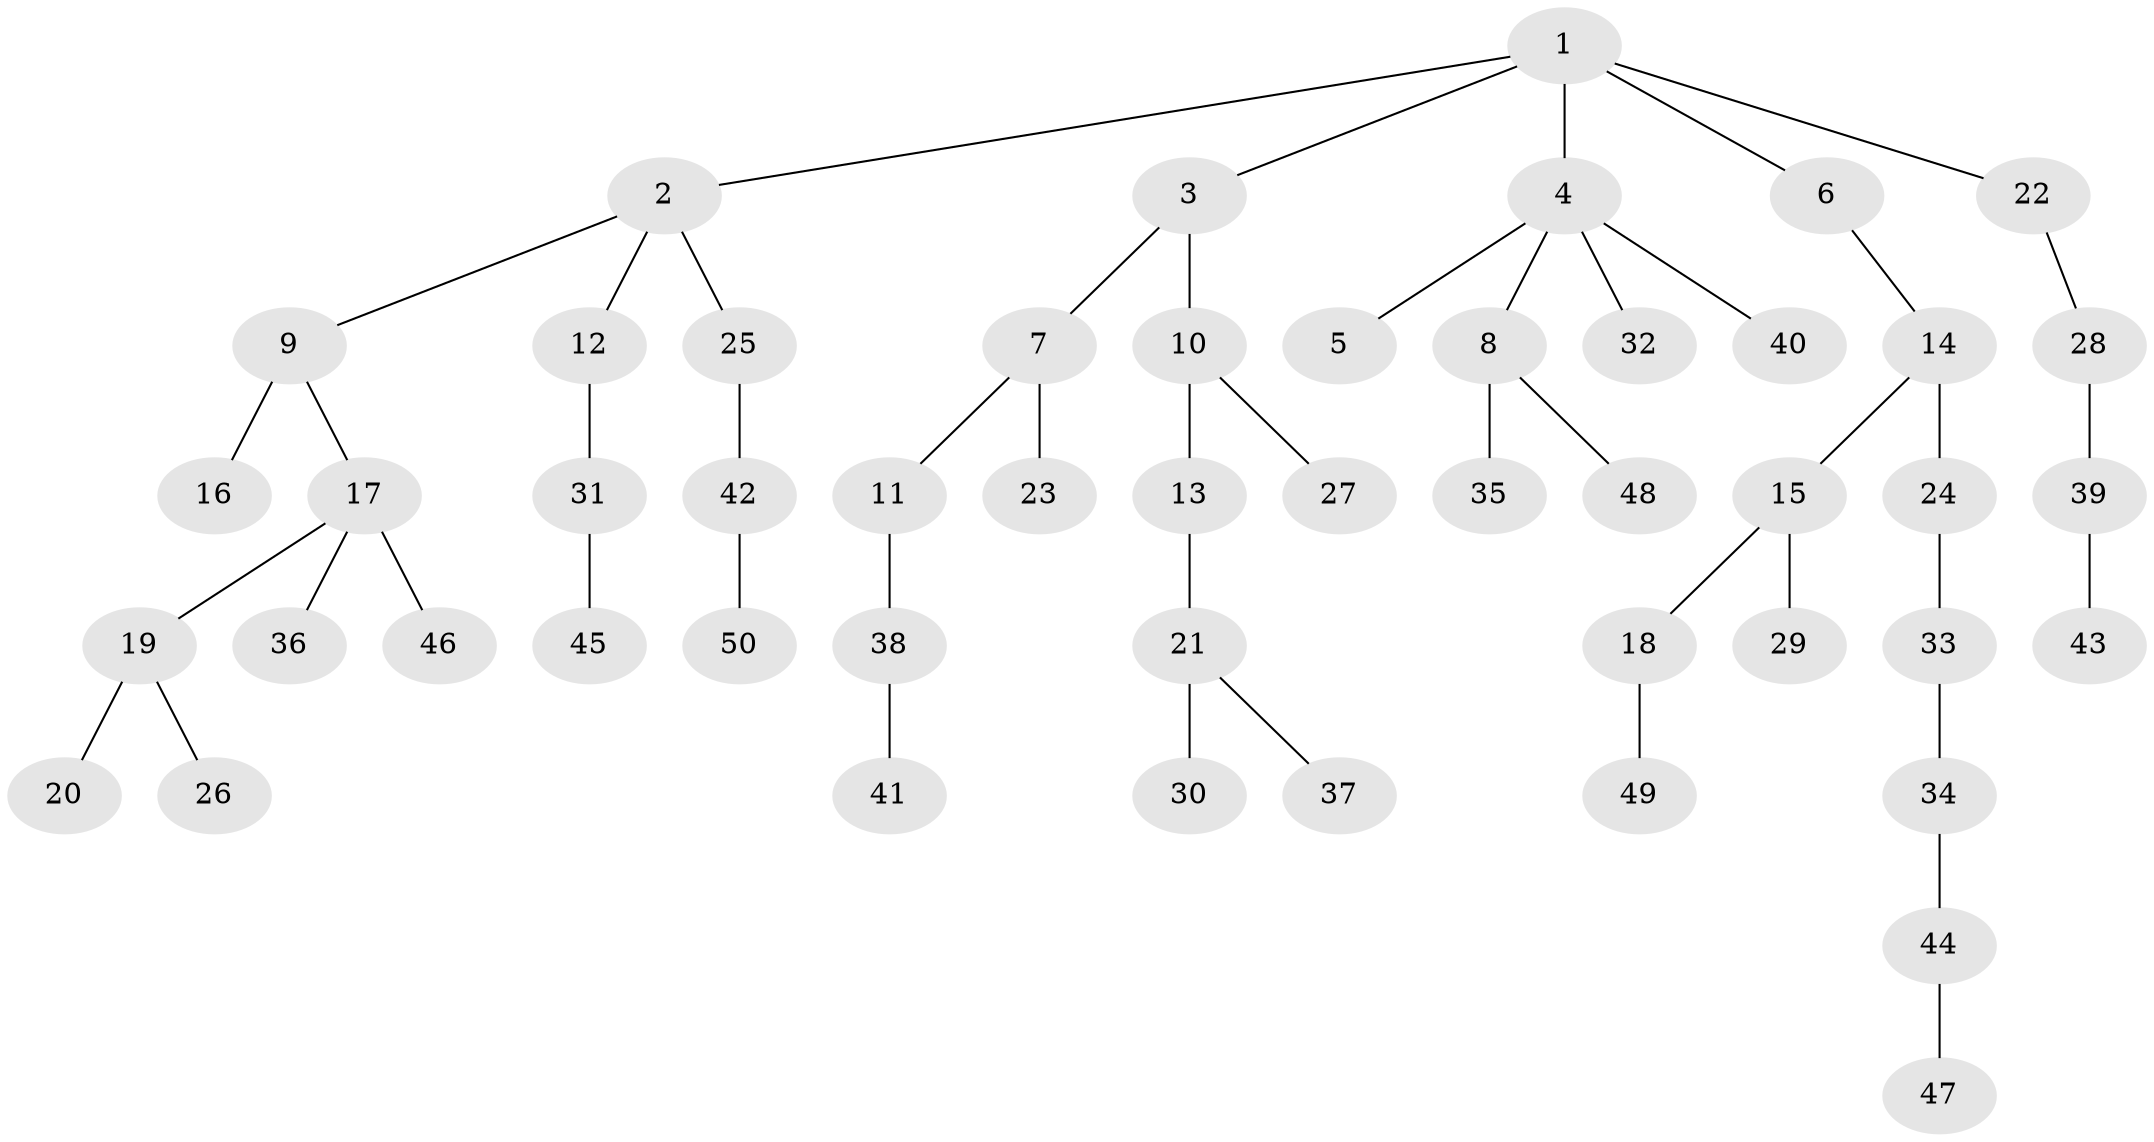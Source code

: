 // original degree distribution, {6: 0.020833333333333332, 5: 0.041666666666666664, 4: 0.07291666666666667, 2: 0.2604166666666667, 3: 0.11458333333333333, 1: 0.4895833333333333}
// Generated by graph-tools (version 1.1) at 2025/36/03/09/25 02:36:33]
// undirected, 50 vertices, 49 edges
graph export_dot {
graph [start="1"]
  node [color=gray90,style=filled];
  1;
  2;
  3;
  4;
  5;
  6;
  7;
  8;
  9;
  10;
  11;
  12;
  13;
  14;
  15;
  16;
  17;
  18;
  19;
  20;
  21;
  22;
  23;
  24;
  25;
  26;
  27;
  28;
  29;
  30;
  31;
  32;
  33;
  34;
  35;
  36;
  37;
  38;
  39;
  40;
  41;
  42;
  43;
  44;
  45;
  46;
  47;
  48;
  49;
  50;
  1 -- 2 [weight=1.0];
  1 -- 3 [weight=1.0];
  1 -- 4 [weight=1.0];
  1 -- 6 [weight=1.0];
  1 -- 22 [weight=1.0];
  2 -- 9 [weight=1.0];
  2 -- 12 [weight=1.0];
  2 -- 25 [weight=1.0];
  3 -- 7 [weight=1.0];
  3 -- 10 [weight=1.0];
  4 -- 5 [weight=1.0];
  4 -- 8 [weight=1.0];
  4 -- 32 [weight=1.0];
  4 -- 40 [weight=1.0];
  6 -- 14 [weight=1.0];
  7 -- 11 [weight=1.0];
  7 -- 23 [weight=1.0];
  8 -- 35 [weight=1.0];
  8 -- 48 [weight=1.0];
  9 -- 16 [weight=2.0];
  9 -- 17 [weight=1.0];
  10 -- 13 [weight=1.0];
  10 -- 27 [weight=1.0];
  11 -- 38 [weight=1.0];
  12 -- 31 [weight=1.0];
  13 -- 21 [weight=1.0];
  14 -- 15 [weight=1.0];
  14 -- 24 [weight=2.0];
  15 -- 18 [weight=1.0];
  15 -- 29 [weight=1.0];
  17 -- 19 [weight=1.0];
  17 -- 36 [weight=1.0];
  17 -- 46 [weight=1.0];
  18 -- 49 [weight=1.0];
  19 -- 20 [weight=1.0];
  19 -- 26 [weight=1.0];
  21 -- 30 [weight=4.0];
  21 -- 37 [weight=1.0];
  22 -- 28 [weight=1.0];
  24 -- 33 [weight=1.0];
  25 -- 42 [weight=1.0];
  28 -- 39 [weight=1.0];
  31 -- 45 [weight=1.0];
  33 -- 34 [weight=1.0];
  34 -- 44 [weight=1.0];
  38 -- 41 [weight=3.0];
  39 -- 43 [weight=1.0];
  42 -- 50 [weight=1.0];
  44 -- 47 [weight=1.0];
}
